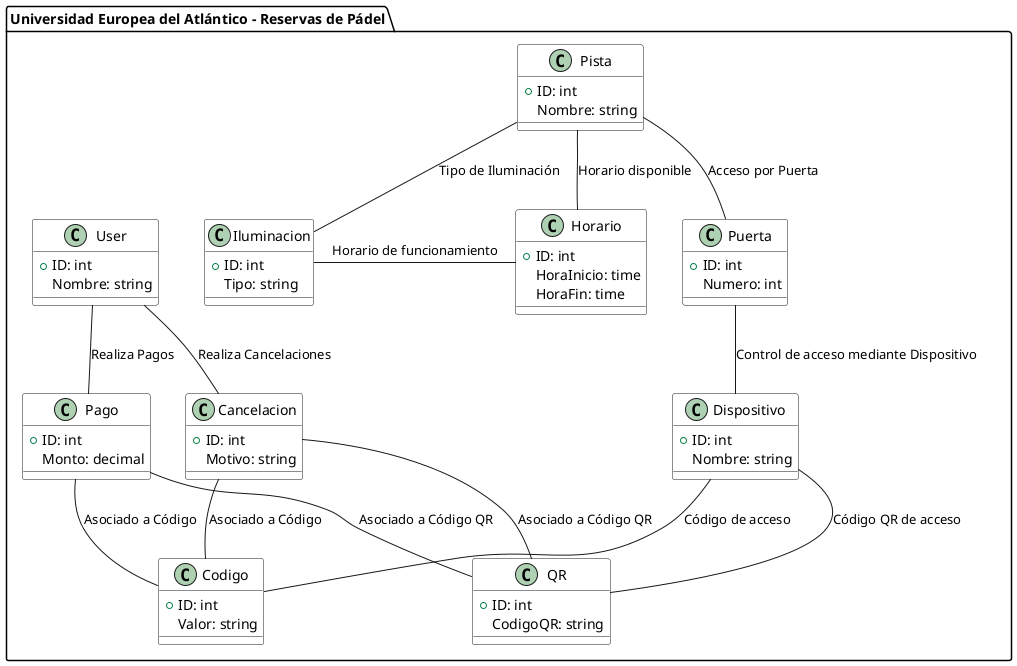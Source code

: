 @startuml PADEL

!define Entity class
!define EntityBG color #E8D5B8
!define EntityBorder color #D1A77B

skinparam class {
    BackgroundColor EntityBG    
    FontSize 14
}

package "Universidad Europea del Atlántico - Reservas de Pádel" {

    class Pista {
        +ID: int
        Nombre: string
    }

    class Horario {
        +ID: int
        HoraInicio: time
        HoraFin: time
    }

    class Puerta {
        +ID: int
        Numero: int
    }

    class Iluminacion {
        +ID: int
        Tipo: string
    }

    class Dispositivo {
        +ID: int
        Nombre: string
    }

    class Codigo {
        +ID: int
        Valor: string
    }

    class QR {
        +ID: int
        CodigoQR: string
    }

    class User {
        +ID: int
        Nombre: string
    }

    class Pago {
        +ID: int
        Monto: decimal
    }

    class Cancelacion {
        +ID: int
        Motivo: string
    }

    Pista -- Horario: Horario disponible
    Pista -- Puerta: Acceso por Puerta
    Pista -- Iluminacion: Tipo de Iluminación
    Iluminacion - Horario: Horario de funcionamiento
    Puerta -- Dispositivo: Control de acceso mediante Dispositivo
    Dispositivo -- Codigo: Código de acceso
    Dispositivo -- QR: Código QR de acceso
    User -- Pago: Realiza Pagos
    User -- Cancelacion: Realiza Cancelaciones
    Pago -- Codigo: Asociado a Código
    Pago -- QR: Asociado a Código QR
    Cancelacion -- QR: Asociado a Código QR
    Cancelacion -- Codigo: Asociado a Código

}

@enduml
